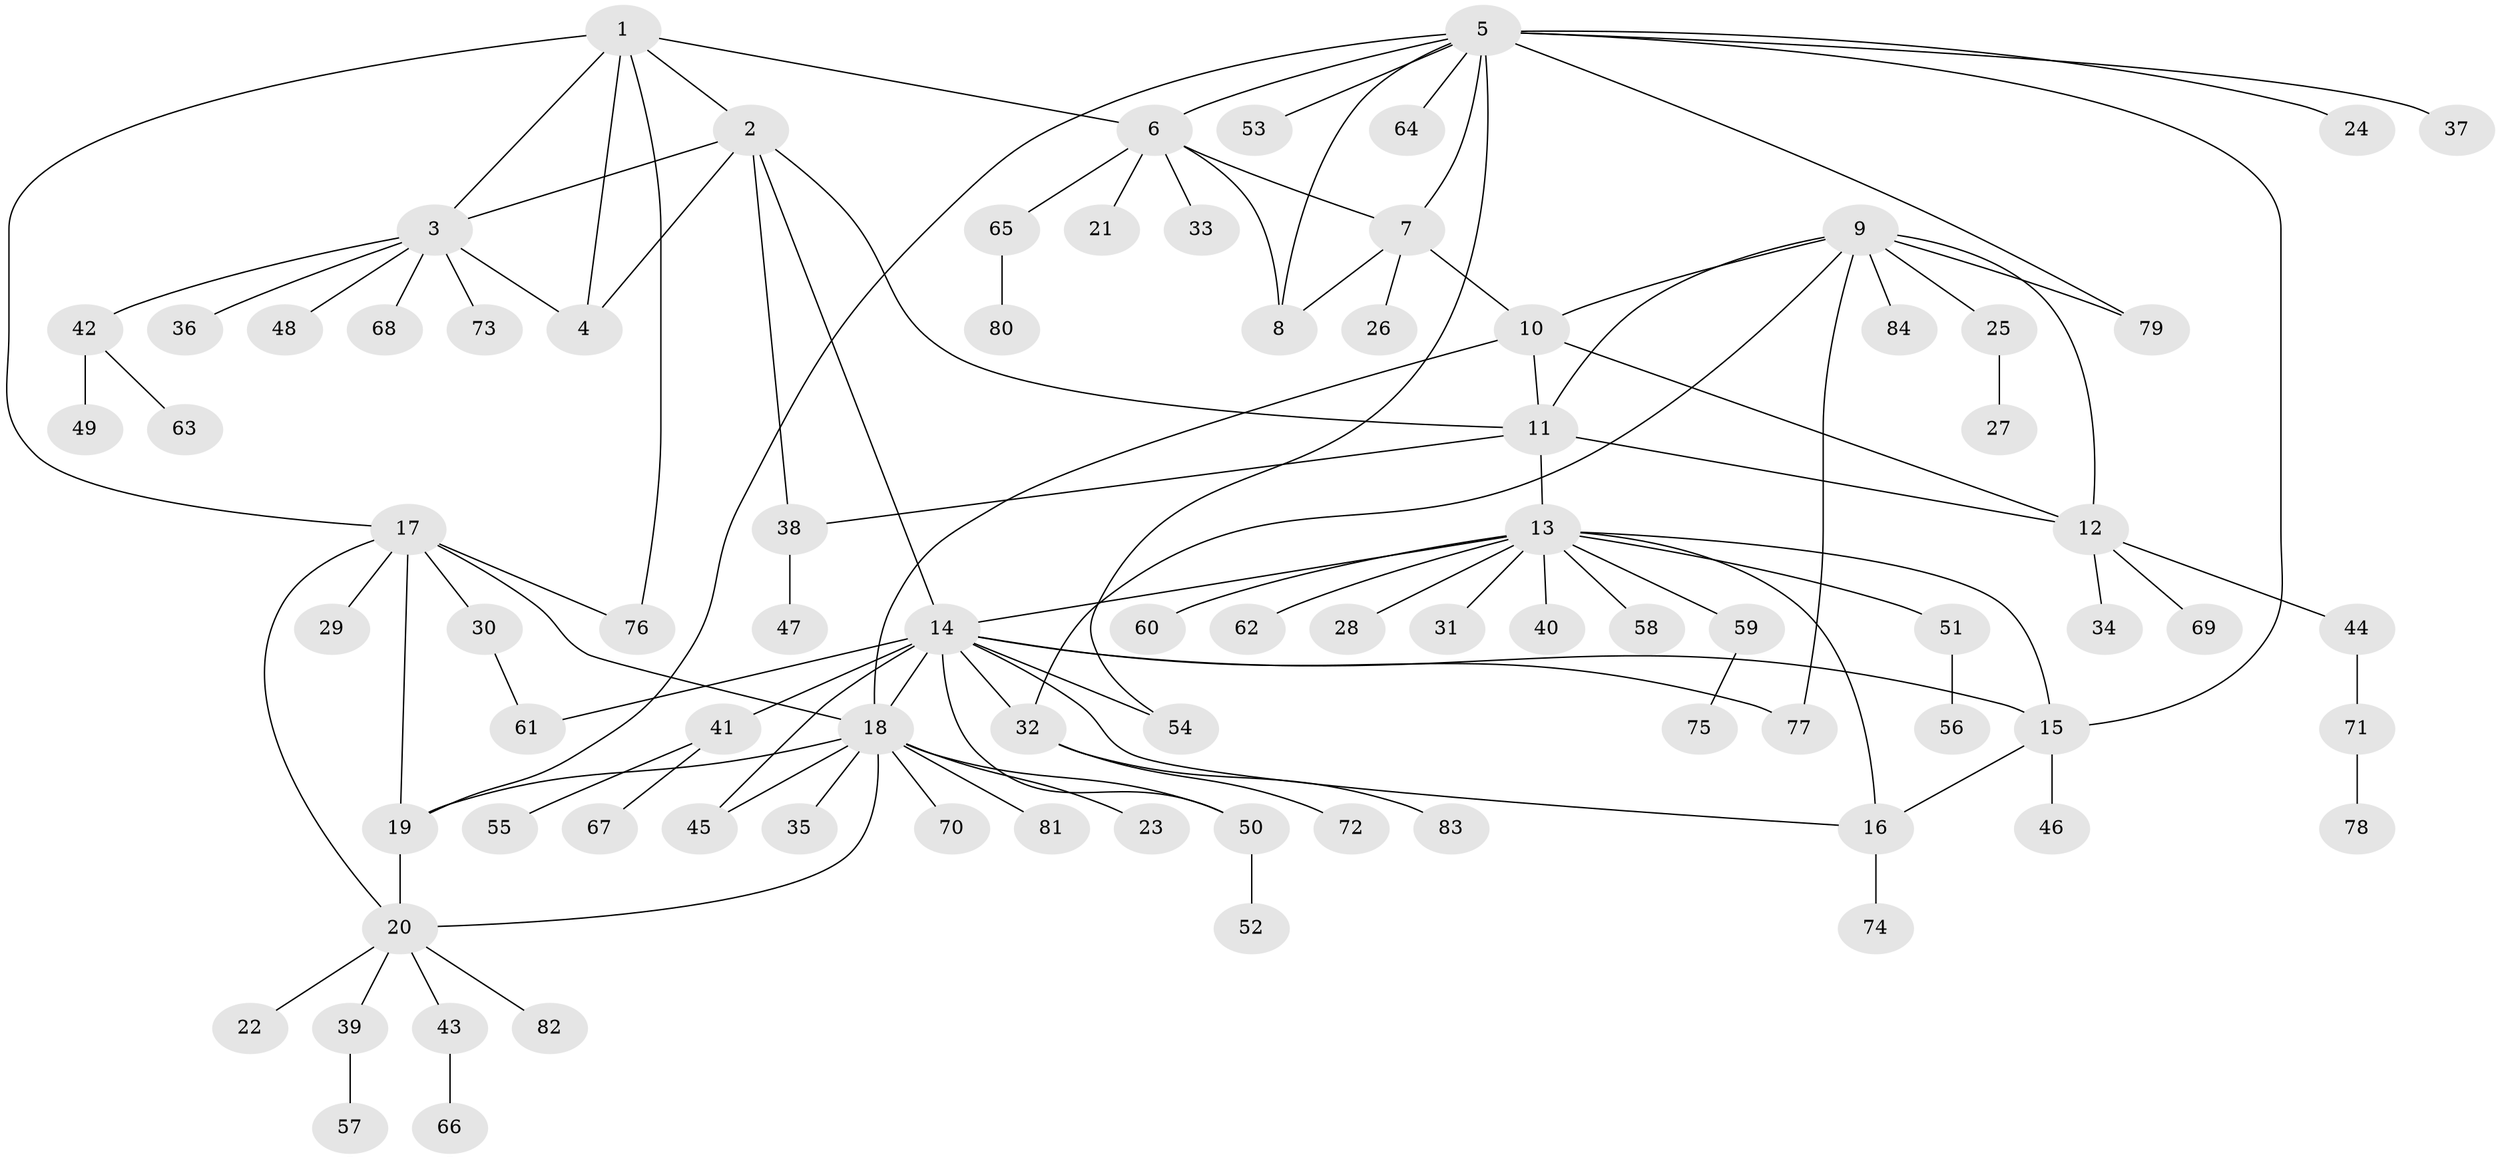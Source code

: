 // Generated by graph-tools (version 1.1) at 2025/26/03/09/25 03:26:43]
// undirected, 84 vertices, 113 edges
graph export_dot {
graph [start="1"]
  node [color=gray90,style=filled];
  1;
  2;
  3;
  4;
  5;
  6;
  7;
  8;
  9;
  10;
  11;
  12;
  13;
  14;
  15;
  16;
  17;
  18;
  19;
  20;
  21;
  22;
  23;
  24;
  25;
  26;
  27;
  28;
  29;
  30;
  31;
  32;
  33;
  34;
  35;
  36;
  37;
  38;
  39;
  40;
  41;
  42;
  43;
  44;
  45;
  46;
  47;
  48;
  49;
  50;
  51;
  52;
  53;
  54;
  55;
  56;
  57;
  58;
  59;
  60;
  61;
  62;
  63;
  64;
  65;
  66;
  67;
  68;
  69;
  70;
  71;
  72;
  73;
  74;
  75;
  76;
  77;
  78;
  79;
  80;
  81;
  82;
  83;
  84;
  1 -- 2;
  1 -- 3;
  1 -- 4;
  1 -- 6;
  1 -- 17;
  1 -- 76;
  2 -- 3;
  2 -- 4;
  2 -- 11;
  2 -- 14;
  2 -- 38;
  3 -- 4;
  3 -- 36;
  3 -- 42;
  3 -- 48;
  3 -- 68;
  3 -- 73;
  5 -- 6;
  5 -- 7;
  5 -- 8;
  5 -- 15;
  5 -- 19;
  5 -- 24;
  5 -- 37;
  5 -- 53;
  5 -- 54;
  5 -- 64;
  5 -- 79;
  6 -- 7;
  6 -- 8;
  6 -- 21;
  6 -- 33;
  6 -- 65;
  7 -- 8;
  7 -- 10;
  7 -- 26;
  9 -- 10;
  9 -- 11;
  9 -- 12;
  9 -- 25;
  9 -- 32;
  9 -- 77;
  9 -- 79;
  9 -- 84;
  10 -- 11;
  10 -- 12;
  10 -- 18;
  11 -- 12;
  11 -- 13;
  11 -- 38;
  12 -- 34;
  12 -- 44;
  12 -- 69;
  13 -- 14;
  13 -- 15;
  13 -- 16;
  13 -- 28;
  13 -- 31;
  13 -- 40;
  13 -- 51;
  13 -- 58;
  13 -- 59;
  13 -- 60;
  13 -- 62;
  14 -- 15;
  14 -- 16;
  14 -- 18;
  14 -- 32;
  14 -- 41;
  14 -- 45;
  14 -- 50;
  14 -- 54;
  14 -- 61;
  14 -- 77;
  15 -- 16;
  15 -- 46;
  16 -- 74;
  17 -- 18;
  17 -- 19;
  17 -- 20;
  17 -- 29;
  17 -- 30;
  17 -- 76;
  18 -- 19;
  18 -- 20;
  18 -- 23;
  18 -- 35;
  18 -- 45;
  18 -- 50;
  18 -- 70;
  18 -- 81;
  19 -- 20;
  20 -- 22;
  20 -- 39;
  20 -- 43;
  20 -- 82;
  25 -- 27;
  30 -- 61;
  32 -- 72;
  32 -- 83;
  38 -- 47;
  39 -- 57;
  41 -- 55;
  41 -- 67;
  42 -- 49;
  42 -- 63;
  43 -- 66;
  44 -- 71;
  50 -- 52;
  51 -- 56;
  59 -- 75;
  65 -- 80;
  71 -- 78;
}
